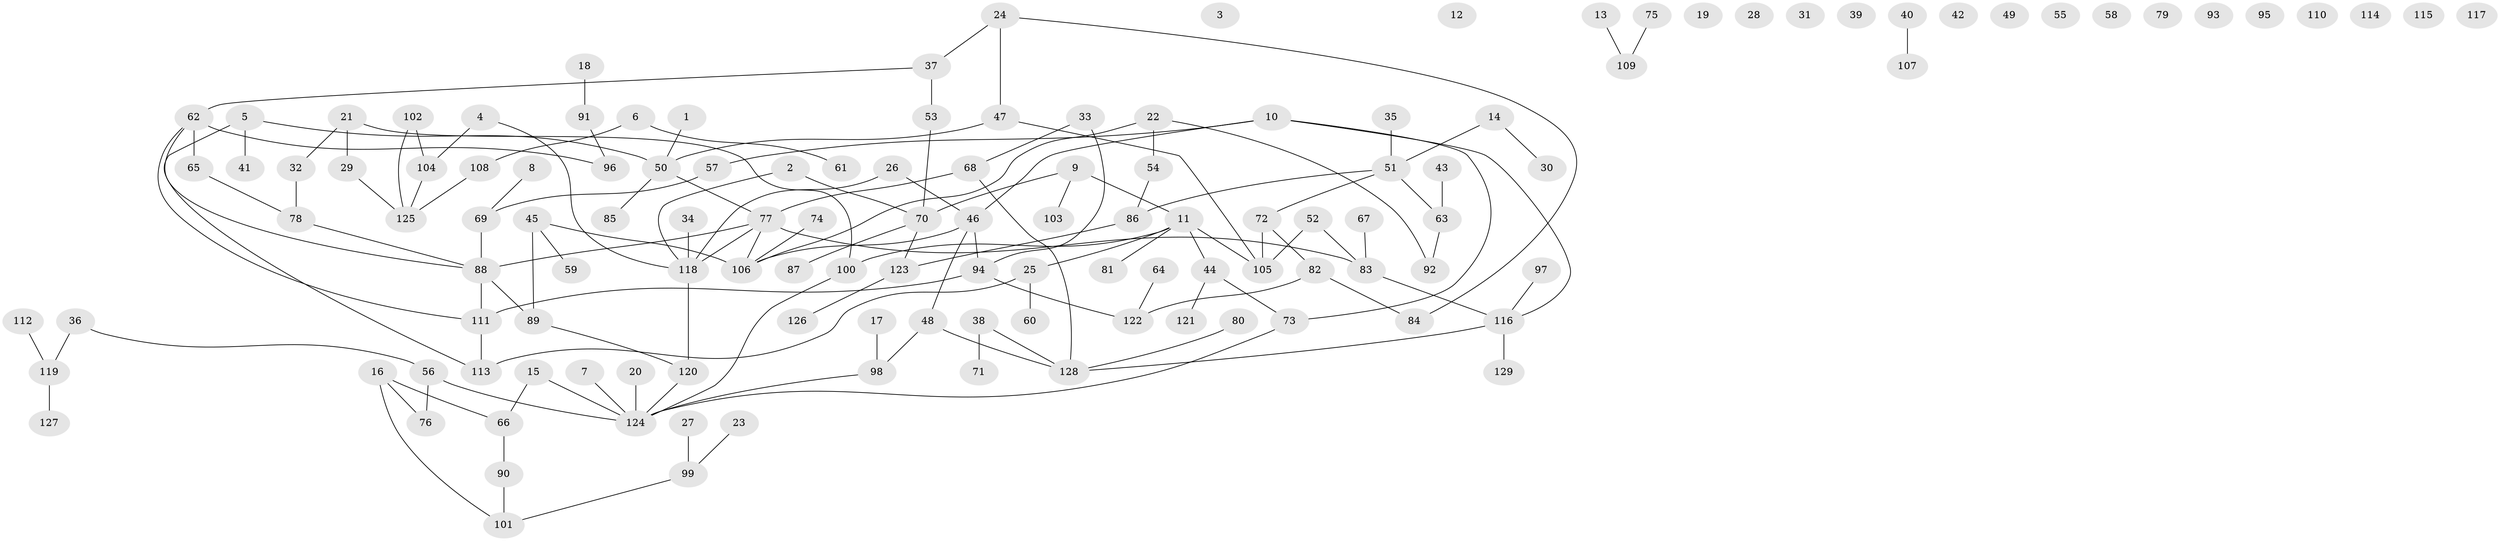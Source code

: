 // Generated by graph-tools (version 1.1) at 2025/25/03/09/25 03:25:21]
// undirected, 129 vertices, 140 edges
graph export_dot {
graph [start="1"]
  node [color=gray90,style=filled];
  1;
  2;
  3;
  4;
  5;
  6;
  7;
  8;
  9;
  10;
  11;
  12;
  13;
  14;
  15;
  16;
  17;
  18;
  19;
  20;
  21;
  22;
  23;
  24;
  25;
  26;
  27;
  28;
  29;
  30;
  31;
  32;
  33;
  34;
  35;
  36;
  37;
  38;
  39;
  40;
  41;
  42;
  43;
  44;
  45;
  46;
  47;
  48;
  49;
  50;
  51;
  52;
  53;
  54;
  55;
  56;
  57;
  58;
  59;
  60;
  61;
  62;
  63;
  64;
  65;
  66;
  67;
  68;
  69;
  70;
  71;
  72;
  73;
  74;
  75;
  76;
  77;
  78;
  79;
  80;
  81;
  82;
  83;
  84;
  85;
  86;
  87;
  88;
  89;
  90;
  91;
  92;
  93;
  94;
  95;
  96;
  97;
  98;
  99;
  100;
  101;
  102;
  103;
  104;
  105;
  106;
  107;
  108;
  109;
  110;
  111;
  112;
  113;
  114;
  115;
  116;
  117;
  118;
  119;
  120;
  121;
  122;
  123;
  124;
  125;
  126;
  127;
  128;
  129;
  1 -- 50;
  2 -- 70;
  2 -- 118;
  4 -- 104;
  4 -- 118;
  5 -- 41;
  5 -- 50;
  5 -- 113;
  6 -- 61;
  6 -- 108;
  7 -- 124;
  8 -- 69;
  9 -- 11;
  9 -- 70;
  9 -- 103;
  10 -- 46;
  10 -- 57;
  10 -- 73;
  10 -- 116;
  11 -- 25;
  11 -- 44;
  11 -- 81;
  11 -- 100;
  11 -- 105;
  13 -- 109;
  14 -- 30;
  14 -- 51;
  15 -- 66;
  15 -- 124;
  16 -- 66;
  16 -- 76;
  16 -- 101;
  17 -- 98;
  18 -- 91;
  20 -- 124;
  21 -- 29;
  21 -- 32;
  21 -- 100;
  22 -- 54;
  22 -- 92;
  22 -- 106;
  23 -- 99;
  24 -- 37;
  24 -- 47;
  24 -- 84;
  25 -- 60;
  25 -- 113;
  26 -- 46;
  26 -- 118;
  27 -- 99;
  29 -- 125;
  32 -- 78;
  33 -- 68;
  33 -- 94;
  34 -- 118;
  35 -- 51;
  36 -- 56;
  36 -- 119;
  37 -- 53;
  37 -- 62;
  38 -- 71;
  38 -- 128;
  40 -- 107;
  43 -- 63;
  44 -- 73;
  44 -- 121;
  45 -- 59;
  45 -- 89;
  45 -- 106;
  46 -- 48;
  46 -- 94;
  46 -- 106;
  47 -- 50;
  47 -- 105;
  48 -- 98;
  48 -- 128;
  50 -- 77;
  50 -- 85;
  51 -- 63;
  51 -- 72;
  51 -- 86;
  52 -- 83;
  52 -- 105;
  53 -- 70;
  54 -- 86;
  56 -- 76;
  56 -- 124;
  57 -- 69;
  62 -- 65;
  62 -- 88;
  62 -- 96;
  62 -- 111;
  63 -- 92;
  64 -- 122;
  65 -- 78;
  66 -- 90;
  67 -- 83;
  68 -- 77;
  68 -- 128;
  69 -- 88;
  70 -- 87;
  70 -- 123;
  72 -- 82;
  72 -- 105;
  73 -- 124;
  74 -- 106;
  75 -- 109;
  77 -- 83;
  77 -- 88;
  77 -- 106;
  77 -- 118;
  78 -- 88;
  80 -- 128;
  82 -- 84;
  82 -- 122;
  83 -- 116;
  86 -- 123;
  88 -- 89;
  88 -- 111;
  89 -- 120;
  90 -- 101;
  91 -- 96;
  94 -- 111;
  94 -- 122;
  97 -- 116;
  98 -- 124;
  99 -- 101;
  100 -- 124;
  102 -- 104;
  102 -- 125;
  104 -- 125;
  108 -- 125;
  111 -- 113;
  112 -- 119;
  116 -- 128;
  116 -- 129;
  118 -- 120;
  119 -- 127;
  120 -- 124;
  123 -- 126;
}
